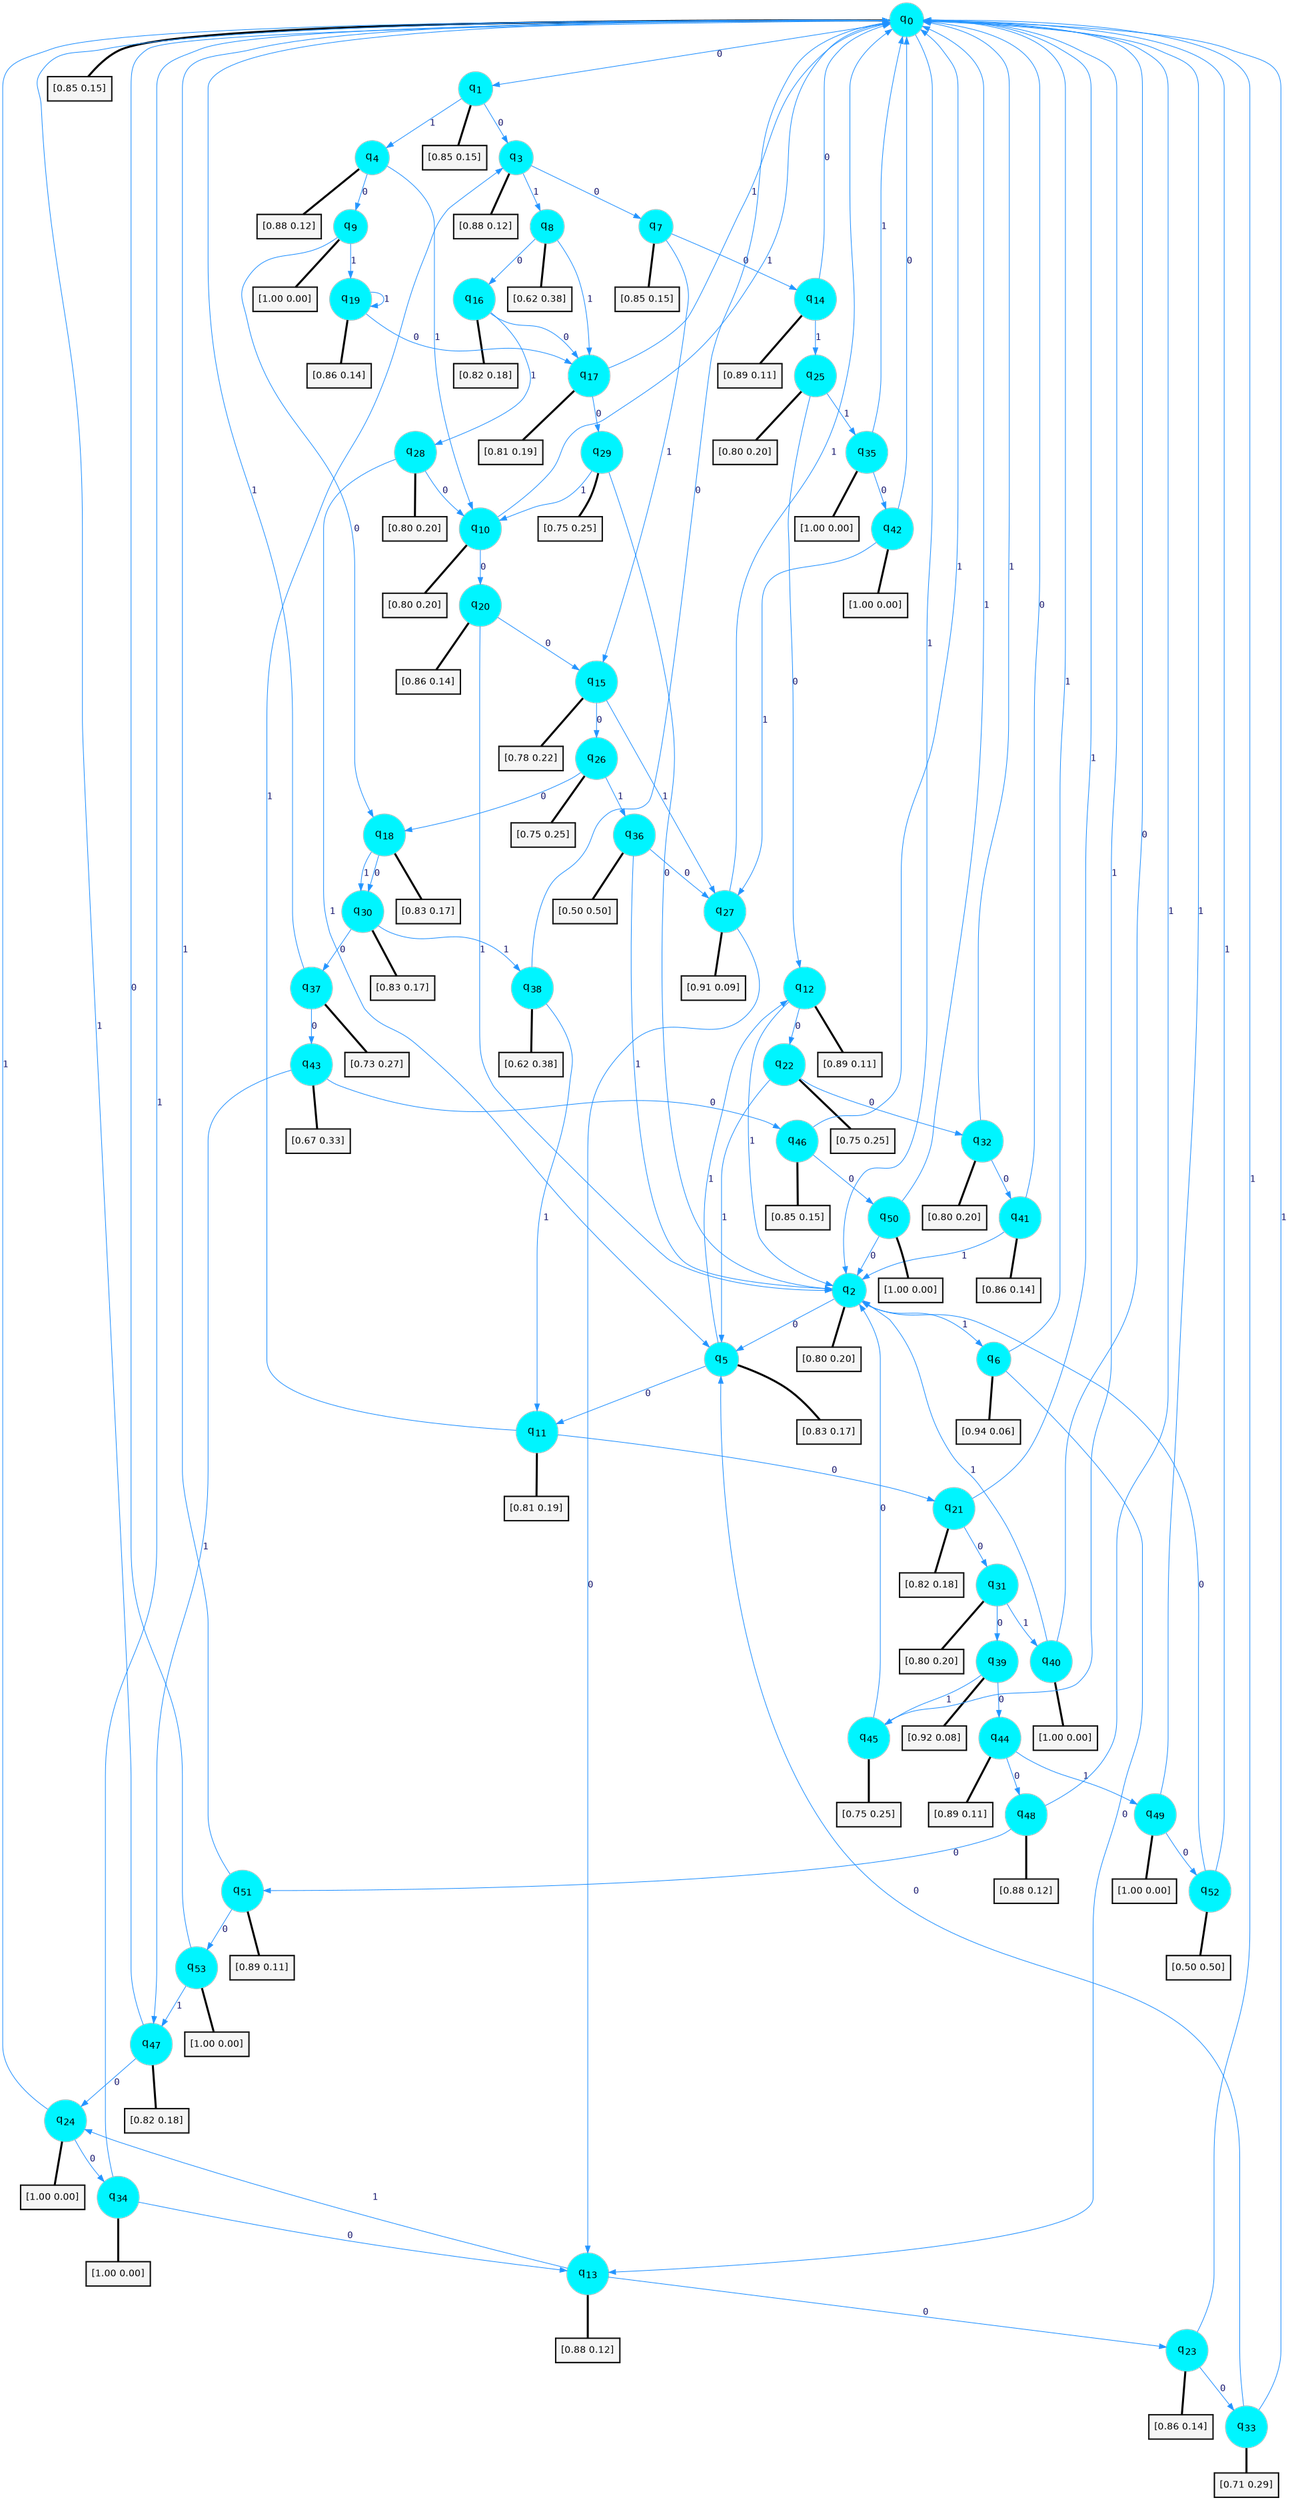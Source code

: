 digraph G {
graph [
bgcolor=transparent, dpi=300, rankdir=TD, size="40,25"];
node [
color=gray, fillcolor=turquoise1, fontcolor=black, fontname=Helvetica, fontsize=16, fontweight=bold, shape=circle, style=filled];
edge [
arrowsize=1, color=dodgerblue1, fontcolor=midnightblue, fontname=courier, fontweight=bold, penwidth=1, style=solid, weight=20];
0[label=<q<SUB>0</SUB>>];
1[label=<q<SUB>1</SUB>>];
2[label=<q<SUB>2</SUB>>];
3[label=<q<SUB>3</SUB>>];
4[label=<q<SUB>4</SUB>>];
5[label=<q<SUB>5</SUB>>];
6[label=<q<SUB>6</SUB>>];
7[label=<q<SUB>7</SUB>>];
8[label=<q<SUB>8</SUB>>];
9[label=<q<SUB>9</SUB>>];
10[label=<q<SUB>10</SUB>>];
11[label=<q<SUB>11</SUB>>];
12[label=<q<SUB>12</SUB>>];
13[label=<q<SUB>13</SUB>>];
14[label=<q<SUB>14</SUB>>];
15[label=<q<SUB>15</SUB>>];
16[label=<q<SUB>16</SUB>>];
17[label=<q<SUB>17</SUB>>];
18[label=<q<SUB>18</SUB>>];
19[label=<q<SUB>19</SUB>>];
20[label=<q<SUB>20</SUB>>];
21[label=<q<SUB>21</SUB>>];
22[label=<q<SUB>22</SUB>>];
23[label=<q<SUB>23</SUB>>];
24[label=<q<SUB>24</SUB>>];
25[label=<q<SUB>25</SUB>>];
26[label=<q<SUB>26</SUB>>];
27[label=<q<SUB>27</SUB>>];
28[label=<q<SUB>28</SUB>>];
29[label=<q<SUB>29</SUB>>];
30[label=<q<SUB>30</SUB>>];
31[label=<q<SUB>31</SUB>>];
32[label=<q<SUB>32</SUB>>];
33[label=<q<SUB>33</SUB>>];
34[label=<q<SUB>34</SUB>>];
35[label=<q<SUB>35</SUB>>];
36[label=<q<SUB>36</SUB>>];
37[label=<q<SUB>37</SUB>>];
38[label=<q<SUB>38</SUB>>];
39[label=<q<SUB>39</SUB>>];
40[label=<q<SUB>40</SUB>>];
41[label=<q<SUB>41</SUB>>];
42[label=<q<SUB>42</SUB>>];
43[label=<q<SUB>43</SUB>>];
44[label=<q<SUB>44</SUB>>];
45[label=<q<SUB>45</SUB>>];
46[label=<q<SUB>46</SUB>>];
47[label=<q<SUB>47</SUB>>];
48[label=<q<SUB>48</SUB>>];
49[label=<q<SUB>49</SUB>>];
50[label=<q<SUB>50</SUB>>];
51[label=<q<SUB>51</SUB>>];
52[label=<q<SUB>52</SUB>>];
53[label=<q<SUB>53</SUB>>];
54[label="[0.85 0.15]", shape=box,fontcolor=black, fontname=Helvetica, fontsize=14, penwidth=2, fillcolor=whitesmoke,color=black];
55[label="[0.85 0.15]", shape=box,fontcolor=black, fontname=Helvetica, fontsize=14, penwidth=2, fillcolor=whitesmoke,color=black];
56[label="[0.80 0.20]", shape=box,fontcolor=black, fontname=Helvetica, fontsize=14, penwidth=2, fillcolor=whitesmoke,color=black];
57[label="[0.88 0.12]", shape=box,fontcolor=black, fontname=Helvetica, fontsize=14, penwidth=2, fillcolor=whitesmoke,color=black];
58[label="[0.88 0.12]", shape=box,fontcolor=black, fontname=Helvetica, fontsize=14, penwidth=2, fillcolor=whitesmoke,color=black];
59[label="[0.83 0.17]", shape=box,fontcolor=black, fontname=Helvetica, fontsize=14, penwidth=2, fillcolor=whitesmoke,color=black];
60[label="[0.94 0.06]", shape=box,fontcolor=black, fontname=Helvetica, fontsize=14, penwidth=2, fillcolor=whitesmoke,color=black];
61[label="[0.85 0.15]", shape=box,fontcolor=black, fontname=Helvetica, fontsize=14, penwidth=2, fillcolor=whitesmoke,color=black];
62[label="[0.62 0.38]", shape=box,fontcolor=black, fontname=Helvetica, fontsize=14, penwidth=2, fillcolor=whitesmoke,color=black];
63[label="[1.00 0.00]", shape=box,fontcolor=black, fontname=Helvetica, fontsize=14, penwidth=2, fillcolor=whitesmoke,color=black];
64[label="[0.80 0.20]", shape=box,fontcolor=black, fontname=Helvetica, fontsize=14, penwidth=2, fillcolor=whitesmoke,color=black];
65[label="[0.81 0.19]", shape=box,fontcolor=black, fontname=Helvetica, fontsize=14, penwidth=2, fillcolor=whitesmoke,color=black];
66[label="[0.89 0.11]", shape=box,fontcolor=black, fontname=Helvetica, fontsize=14, penwidth=2, fillcolor=whitesmoke,color=black];
67[label="[0.88 0.12]", shape=box,fontcolor=black, fontname=Helvetica, fontsize=14, penwidth=2, fillcolor=whitesmoke,color=black];
68[label="[0.89 0.11]", shape=box,fontcolor=black, fontname=Helvetica, fontsize=14, penwidth=2, fillcolor=whitesmoke,color=black];
69[label="[0.78 0.22]", shape=box,fontcolor=black, fontname=Helvetica, fontsize=14, penwidth=2, fillcolor=whitesmoke,color=black];
70[label="[0.82 0.18]", shape=box,fontcolor=black, fontname=Helvetica, fontsize=14, penwidth=2, fillcolor=whitesmoke,color=black];
71[label="[0.81 0.19]", shape=box,fontcolor=black, fontname=Helvetica, fontsize=14, penwidth=2, fillcolor=whitesmoke,color=black];
72[label="[0.83 0.17]", shape=box,fontcolor=black, fontname=Helvetica, fontsize=14, penwidth=2, fillcolor=whitesmoke,color=black];
73[label="[0.86 0.14]", shape=box,fontcolor=black, fontname=Helvetica, fontsize=14, penwidth=2, fillcolor=whitesmoke,color=black];
74[label="[0.86 0.14]", shape=box,fontcolor=black, fontname=Helvetica, fontsize=14, penwidth=2, fillcolor=whitesmoke,color=black];
75[label="[0.82 0.18]", shape=box,fontcolor=black, fontname=Helvetica, fontsize=14, penwidth=2, fillcolor=whitesmoke,color=black];
76[label="[0.75 0.25]", shape=box,fontcolor=black, fontname=Helvetica, fontsize=14, penwidth=2, fillcolor=whitesmoke,color=black];
77[label="[0.86 0.14]", shape=box,fontcolor=black, fontname=Helvetica, fontsize=14, penwidth=2, fillcolor=whitesmoke,color=black];
78[label="[1.00 0.00]", shape=box,fontcolor=black, fontname=Helvetica, fontsize=14, penwidth=2, fillcolor=whitesmoke,color=black];
79[label="[0.80 0.20]", shape=box,fontcolor=black, fontname=Helvetica, fontsize=14, penwidth=2, fillcolor=whitesmoke,color=black];
80[label="[0.75 0.25]", shape=box,fontcolor=black, fontname=Helvetica, fontsize=14, penwidth=2, fillcolor=whitesmoke,color=black];
81[label="[0.91 0.09]", shape=box,fontcolor=black, fontname=Helvetica, fontsize=14, penwidth=2, fillcolor=whitesmoke,color=black];
82[label="[0.80 0.20]", shape=box,fontcolor=black, fontname=Helvetica, fontsize=14, penwidth=2, fillcolor=whitesmoke,color=black];
83[label="[0.75 0.25]", shape=box,fontcolor=black, fontname=Helvetica, fontsize=14, penwidth=2, fillcolor=whitesmoke,color=black];
84[label="[0.83 0.17]", shape=box,fontcolor=black, fontname=Helvetica, fontsize=14, penwidth=2, fillcolor=whitesmoke,color=black];
85[label="[0.80 0.20]", shape=box,fontcolor=black, fontname=Helvetica, fontsize=14, penwidth=2, fillcolor=whitesmoke,color=black];
86[label="[0.80 0.20]", shape=box,fontcolor=black, fontname=Helvetica, fontsize=14, penwidth=2, fillcolor=whitesmoke,color=black];
87[label="[0.71 0.29]", shape=box,fontcolor=black, fontname=Helvetica, fontsize=14, penwidth=2, fillcolor=whitesmoke,color=black];
88[label="[1.00 0.00]", shape=box,fontcolor=black, fontname=Helvetica, fontsize=14, penwidth=2, fillcolor=whitesmoke,color=black];
89[label="[1.00 0.00]", shape=box,fontcolor=black, fontname=Helvetica, fontsize=14, penwidth=2, fillcolor=whitesmoke,color=black];
90[label="[0.50 0.50]", shape=box,fontcolor=black, fontname=Helvetica, fontsize=14, penwidth=2, fillcolor=whitesmoke,color=black];
91[label="[0.73 0.27]", shape=box,fontcolor=black, fontname=Helvetica, fontsize=14, penwidth=2, fillcolor=whitesmoke,color=black];
92[label="[0.62 0.38]", shape=box,fontcolor=black, fontname=Helvetica, fontsize=14, penwidth=2, fillcolor=whitesmoke,color=black];
93[label="[0.92 0.08]", shape=box,fontcolor=black, fontname=Helvetica, fontsize=14, penwidth=2, fillcolor=whitesmoke,color=black];
94[label="[1.00 0.00]", shape=box,fontcolor=black, fontname=Helvetica, fontsize=14, penwidth=2, fillcolor=whitesmoke,color=black];
95[label="[0.86 0.14]", shape=box,fontcolor=black, fontname=Helvetica, fontsize=14, penwidth=2, fillcolor=whitesmoke,color=black];
96[label="[1.00 0.00]", shape=box,fontcolor=black, fontname=Helvetica, fontsize=14, penwidth=2, fillcolor=whitesmoke,color=black];
97[label="[0.67 0.33]", shape=box,fontcolor=black, fontname=Helvetica, fontsize=14, penwidth=2, fillcolor=whitesmoke,color=black];
98[label="[0.89 0.11]", shape=box,fontcolor=black, fontname=Helvetica, fontsize=14, penwidth=2, fillcolor=whitesmoke,color=black];
99[label="[0.75 0.25]", shape=box,fontcolor=black, fontname=Helvetica, fontsize=14, penwidth=2, fillcolor=whitesmoke,color=black];
100[label="[0.85 0.15]", shape=box,fontcolor=black, fontname=Helvetica, fontsize=14, penwidth=2, fillcolor=whitesmoke,color=black];
101[label="[0.82 0.18]", shape=box,fontcolor=black, fontname=Helvetica, fontsize=14, penwidth=2, fillcolor=whitesmoke,color=black];
102[label="[0.88 0.12]", shape=box,fontcolor=black, fontname=Helvetica, fontsize=14, penwidth=2, fillcolor=whitesmoke,color=black];
103[label="[1.00 0.00]", shape=box,fontcolor=black, fontname=Helvetica, fontsize=14, penwidth=2, fillcolor=whitesmoke,color=black];
104[label="[1.00 0.00]", shape=box,fontcolor=black, fontname=Helvetica, fontsize=14, penwidth=2, fillcolor=whitesmoke,color=black];
105[label="[0.89 0.11]", shape=box,fontcolor=black, fontname=Helvetica, fontsize=14, penwidth=2, fillcolor=whitesmoke,color=black];
106[label="[0.50 0.50]", shape=box,fontcolor=black, fontname=Helvetica, fontsize=14, penwidth=2, fillcolor=whitesmoke,color=black];
107[label="[1.00 0.00]", shape=box,fontcolor=black, fontname=Helvetica, fontsize=14, penwidth=2, fillcolor=whitesmoke,color=black];
0->1 [label=0];
0->2 [label=1];
0->54 [arrowhead=none, penwidth=3,color=black];
1->3 [label=0];
1->4 [label=1];
1->55 [arrowhead=none, penwidth=3,color=black];
2->5 [label=0];
2->6 [label=1];
2->56 [arrowhead=none, penwidth=3,color=black];
3->7 [label=0];
3->8 [label=1];
3->57 [arrowhead=none, penwidth=3,color=black];
4->9 [label=0];
4->10 [label=1];
4->58 [arrowhead=none, penwidth=3,color=black];
5->11 [label=0];
5->12 [label=1];
5->59 [arrowhead=none, penwidth=3,color=black];
6->13 [label=0];
6->0 [label=1];
6->60 [arrowhead=none, penwidth=3,color=black];
7->14 [label=0];
7->15 [label=1];
7->61 [arrowhead=none, penwidth=3,color=black];
8->16 [label=0];
8->17 [label=1];
8->62 [arrowhead=none, penwidth=3,color=black];
9->18 [label=0];
9->19 [label=1];
9->63 [arrowhead=none, penwidth=3,color=black];
10->20 [label=0];
10->0 [label=1];
10->64 [arrowhead=none, penwidth=3,color=black];
11->21 [label=0];
11->3 [label=1];
11->65 [arrowhead=none, penwidth=3,color=black];
12->22 [label=0];
12->2 [label=1];
12->66 [arrowhead=none, penwidth=3,color=black];
13->23 [label=0];
13->24 [label=1];
13->67 [arrowhead=none, penwidth=3,color=black];
14->0 [label=0];
14->25 [label=1];
14->68 [arrowhead=none, penwidth=3,color=black];
15->26 [label=0];
15->27 [label=1];
15->69 [arrowhead=none, penwidth=3,color=black];
16->17 [label=0];
16->28 [label=1];
16->70 [arrowhead=none, penwidth=3,color=black];
17->29 [label=0];
17->0 [label=1];
17->71 [arrowhead=none, penwidth=3,color=black];
18->30 [label=0];
18->30 [label=1];
18->72 [arrowhead=none, penwidth=3,color=black];
19->17 [label=0];
19->19 [label=1];
19->73 [arrowhead=none, penwidth=3,color=black];
20->15 [label=0];
20->2 [label=1];
20->74 [arrowhead=none, penwidth=3,color=black];
21->31 [label=0];
21->0 [label=1];
21->75 [arrowhead=none, penwidth=3,color=black];
22->32 [label=0];
22->5 [label=1];
22->76 [arrowhead=none, penwidth=3,color=black];
23->33 [label=0];
23->0 [label=1];
23->77 [arrowhead=none, penwidth=3,color=black];
24->34 [label=0];
24->0 [label=1];
24->78 [arrowhead=none, penwidth=3,color=black];
25->12 [label=0];
25->35 [label=1];
25->79 [arrowhead=none, penwidth=3,color=black];
26->18 [label=0];
26->36 [label=1];
26->80 [arrowhead=none, penwidth=3,color=black];
27->13 [label=0];
27->0 [label=1];
27->81 [arrowhead=none, penwidth=3,color=black];
28->10 [label=0];
28->5 [label=1];
28->82 [arrowhead=none, penwidth=3,color=black];
29->2 [label=0];
29->10 [label=1];
29->83 [arrowhead=none, penwidth=3,color=black];
30->37 [label=0];
30->38 [label=1];
30->84 [arrowhead=none, penwidth=3,color=black];
31->39 [label=0];
31->40 [label=1];
31->85 [arrowhead=none, penwidth=3,color=black];
32->41 [label=0];
32->0 [label=1];
32->86 [arrowhead=none, penwidth=3,color=black];
33->5 [label=0];
33->0 [label=1];
33->87 [arrowhead=none, penwidth=3,color=black];
34->13 [label=0];
34->0 [label=1];
34->88 [arrowhead=none, penwidth=3,color=black];
35->42 [label=0];
35->0 [label=1];
35->89 [arrowhead=none, penwidth=3,color=black];
36->27 [label=0];
36->2 [label=1];
36->90 [arrowhead=none, penwidth=3,color=black];
37->43 [label=0];
37->0 [label=1];
37->91 [arrowhead=none, penwidth=3,color=black];
38->0 [label=0];
38->11 [label=1];
38->92 [arrowhead=none, penwidth=3,color=black];
39->44 [label=0];
39->45 [label=1];
39->93 [arrowhead=none, penwidth=3,color=black];
40->0 [label=0];
40->2 [label=1];
40->94 [arrowhead=none, penwidth=3,color=black];
41->0 [label=0];
41->2 [label=1];
41->95 [arrowhead=none, penwidth=3,color=black];
42->0 [label=0];
42->27 [label=1];
42->96 [arrowhead=none, penwidth=3,color=black];
43->46 [label=0];
43->47 [label=1];
43->97 [arrowhead=none, penwidth=3,color=black];
44->48 [label=0];
44->49 [label=1];
44->98 [arrowhead=none, penwidth=3,color=black];
45->2 [label=0];
45->0 [label=1];
45->99 [arrowhead=none, penwidth=3,color=black];
46->50 [label=0];
46->0 [label=1];
46->100 [arrowhead=none, penwidth=3,color=black];
47->24 [label=0];
47->0 [label=1];
47->101 [arrowhead=none, penwidth=3,color=black];
48->51 [label=0];
48->0 [label=1];
48->102 [arrowhead=none, penwidth=3,color=black];
49->52 [label=0];
49->0 [label=1];
49->103 [arrowhead=none, penwidth=3,color=black];
50->2 [label=0];
50->0 [label=1];
50->104 [arrowhead=none, penwidth=3,color=black];
51->53 [label=0];
51->0 [label=1];
51->105 [arrowhead=none, penwidth=3,color=black];
52->2 [label=0];
52->0 [label=1];
52->106 [arrowhead=none, penwidth=3,color=black];
53->0 [label=0];
53->47 [label=1];
53->107 [arrowhead=none, penwidth=3,color=black];
}
